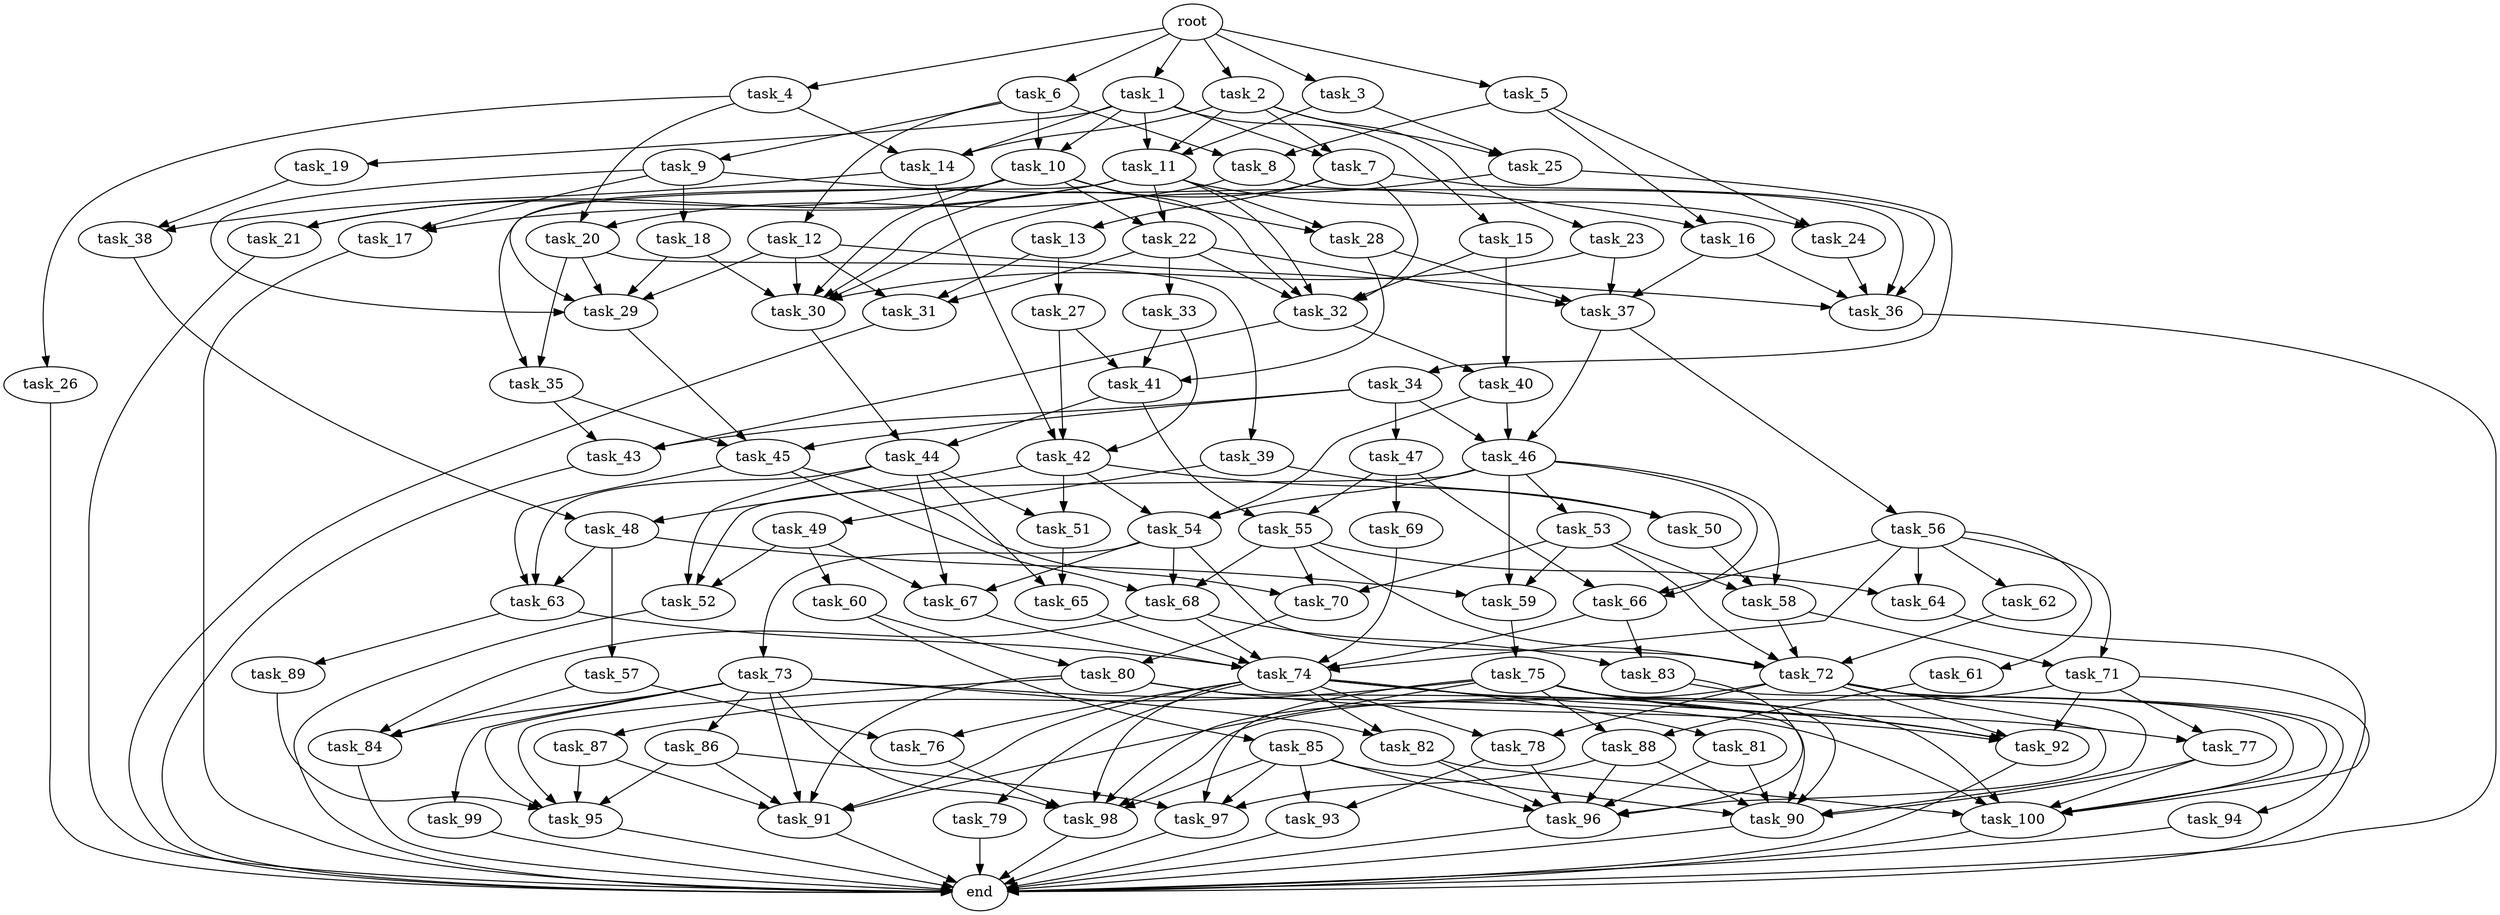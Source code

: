 digraph G {
  task_68 [size="5.486504e+11"];
  task_92 [size="8.115715e+11"];
  task_59 [size="9.723176e+11"];
  task_35 [size="5.227712e+11"];
  task_28 [size="6.917192e+11"];
  task_44 [size="8.778465e+11"];
  task_36 [size="5.619532e+11"];
  task_24 [size="1.832881e+11"];
  task_55 [size="6.792725e+11"];
  task_47 [size="7.530514e+11"];
  task_94 [size="3.643213e+11"];
  task_88 [size="7.166211e+11"];
  task_22 [size="9.703782e+11"];
  task_38 [size="5.982472e+11"];
  task_2 [size="2.325410e+11"];
  task_65 [size="7.736733e+11"];
  task_63 [size="7.558608e+11"];
  task_53 [size="4.257410e+11"];
  task_26 [size="6.112492e+11"];
  root [size="0.000000e+00"];
  task_85 [size="7.571455e+11"];
  task_66 [size="2.598744e+10"];
  task_9 [size="7.423514e+11"];
  task_41 [size="6.909467e+11"];
  task_4 [size="4.582984e+11"];
  task_19 [size="5.520755e+11"];
  task_50 [size="9.496466e+11"];
  task_48 [size="2.037135e+11"];
  task_31 [size="9.577190e+11"];
  task_77 [size="4.409413e+11"];
  task_74 [size="1.732395e+11"];
  task_46 [size="3.044225e+11"];
  task_37 [size="5.666015e+11"];
  task_73 [size="2.395911e+11"];
  task_49 [size="1.970394e+11"];
  task_79 [size="6.945881e+11"];
  task_71 [size="5.369672e+11"];
  task_23 [size="3.415330e+11"];
  task_42 [size="5.826870e+11"];
  task_25 [size="5.782914e+11"];
  task_96 [size="5.214386e+11"];
  task_18 [size="1.240161e+11"];
  task_1 [size="5.028228e+11"];
  task_89 [size="9.418641e+11"];
  task_10 [size="6.220578e+11"];
  task_6 [size="9.787490e+11"];
  task_67 [size="2.662329e+11"];
  task_58 [size="1.450907e+11"];
  task_98 [size="5.836604e+11"];
  task_83 [size="8.142067e+11"];
  task_30 [size="6.772849e+11"];
  task_99 [size="6.997776e+11"];
  task_76 [size="8.319571e+10"];
  task_29 [size="9.781784e+11"];
  task_62 [size="3.998682e+11"];
  task_81 [size="6.356847e+11"];
  task_14 [size="1.952114e+11"];
  task_45 [size="7.528179e+11"];
  task_12 [size="2.926624e+11"];
  task_75 [size="4.389393e+11"];
  task_13 [size="3.835793e+11"];
  task_52 [size="7.335506e+11"];
  task_15 [size="2.921237e+10"];
  task_84 [size="4.423929e+11"];
  task_97 [size="6.999955e+10"];
  task_93 [size="8.745600e+10"];
  task_16 [size="2.456769e+11"];
  task_43 [size="4.417753e+11"];
  task_17 [size="8.685556e+11"];
  task_60 [size="7.577691e+11"];
  task_91 [size="7.904797e+11"];
  task_27 [size="7.363128e+11"];
  end [size="0.000000e+00"];
  task_34 [size="6.403066e+11"];
  task_57 [size="9.764032e+10"];
  task_3 [size="6.657075e+11"];
  task_39 [size="4.842946e+11"];
  task_56 [size="5.892126e+11"];
  task_21 [size="6.697153e+11"];
  task_90 [size="6.695345e+11"];
  task_32 [size="7.157247e+11"];
  task_20 [size="6.855548e+11"];
  task_64 [size="7.002686e+11"];
  task_7 [size="4.302681e+11"];
  task_8 [size="7.910820e+11"];
  task_51 [size="6.991682e+11"];
  task_86 [size="8.533895e+11"];
  task_72 [size="9.082730e+11"];
  task_40 [size="8.251640e+11"];
  task_80 [size="2.533168e+10"];
  task_82 [size="2.785021e+11"];
  task_5 [size="3.550705e+11"];
  task_78 [size="6.355989e+11"];
  task_95 [size="8.681211e+11"];
  task_87 [size="8.602315e+11"];
  task_61 [size="6.679661e+11"];
  task_70 [size="9.157528e+11"];
  task_54 [size="6.481051e+11"];
  task_11 [size="5.858704e+10"];
  task_100 [size="1.552958e+11"];
  task_69 [size="3.996312e+11"];
  task_33 [size="6.033396e+11"];

  task_68 -> task_83 [size="4.071033e+08"];
  task_68 -> task_84 [size="1.474643e+08"];
  task_68 -> task_74 [size="2.474850e+07"];
  task_92 -> end [size="1.000000e-12"];
  task_59 -> task_75 [size="4.389393e+08"];
  task_35 -> task_45 [size="2.509393e+08"];
  task_35 -> task_43 [size="1.472584e+08"];
  task_28 -> task_37 [size="1.416504e+08"];
  task_28 -> task_41 [size="2.303156e+08"];
  task_44 -> task_51 [size="3.495841e+08"];
  task_44 -> task_52 [size="2.445169e+08"];
  task_44 -> task_65 [size="3.868367e+08"];
  task_44 -> task_63 [size="2.519536e+08"];
  task_44 -> task_67 [size="8.874431e+07"];
  task_36 -> end [size="1.000000e-12"];
  task_24 -> task_36 [size="1.123906e+08"];
  task_55 -> task_70 [size="3.052509e+08"];
  task_55 -> task_68 [size="1.828835e+08"];
  task_55 -> task_72 [size="1.816546e+08"];
  task_55 -> task_64 [size="3.501343e+08"];
  task_47 -> task_66 [size="8.662481e+06"];
  task_47 -> task_55 [size="3.396362e+08"];
  task_47 -> task_69 [size="3.996312e+08"];
  task_94 -> end [size="1.000000e-12"];
  task_88 -> task_96 [size="7.449123e+07"];
  task_88 -> task_97 [size="1.749989e+07"];
  task_88 -> task_90 [size="9.564779e+07"];
  task_22 -> task_32 [size="1.431449e+08"];
  task_22 -> task_37 [size="1.416504e+08"];
  task_22 -> task_31 [size="3.192397e+08"];
  task_22 -> task_33 [size="6.033396e+08"];
  task_38 -> task_48 [size="1.018567e+08"];
  task_2 -> task_25 [size="2.891457e+08"];
  task_2 -> task_7 [size="2.151340e+08"];
  task_2 -> task_23 [size="3.415330e+08"];
  task_2 -> task_11 [size="1.952901e+07"];
  task_2 -> task_14 [size="6.507048e+07"];
  task_65 -> task_74 [size="2.474850e+07"];
  task_63 -> task_89 [size="9.418641e+08"];
  task_63 -> task_74 [size="2.474850e+07"];
  task_53 -> task_59 [size="3.241059e+08"];
  task_53 -> task_58 [size="4.836358e+07"];
  task_53 -> task_72 [size="1.816546e+08"];
  task_53 -> task_70 [size="3.052509e+08"];
  task_26 -> end [size="1.000000e-12"];
  root -> task_3 [size="1.000000e-12"];
  root -> task_1 [size="1.000000e-12"];
  root -> task_4 [size="1.000000e-12"];
  root -> task_5 [size="1.000000e-12"];
  root -> task_6 [size="1.000000e-12"];
  root -> task_2 [size="1.000000e-12"];
  task_85 -> task_96 [size="7.449123e+07"];
  task_85 -> task_97 [size="1.749989e+07"];
  task_85 -> task_98 [size="9.727674e+07"];
  task_85 -> task_90 [size="9.564779e+07"];
  task_85 -> task_93 [size="4.372800e+07"];
  task_66 -> task_83 [size="4.071033e+08"];
  task_66 -> task_74 [size="2.474850e+07"];
  task_9 -> task_17 [size="4.342778e+08"];
  task_9 -> task_18 [size="1.240161e+08"];
  task_9 -> task_16 [size="1.228384e+08"];
  task_9 -> task_29 [size="1.956357e+08"];
  task_41 -> task_44 [size="4.389232e+08"];
  task_41 -> task_55 [size="3.396362e+08"];
  task_4 -> task_20 [size="3.427774e+08"];
  task_4 -> task_14 [size="6.507048e+07"];
  task_4 -> task_26 [size="6.112492e+08"];
  task_19 -> task_38 [size="2.991236e+08"];
  task_50 -> task_58 [size="4.836358e+07"];
  task_48 -> task_59 [size="3.241059e+08"];
  task_48 -> task_63 [size="2.519536e+08"];
  task_48 -> task_57 [size="9.764032e+07"];
  task_31 -> end [size="1.000000e-12"];
  task_77 -> task_100 [size="2.218511e+07"];
  task_77 -> task_90 [size="9.564779e+07"];
  task_74 -> task_78 [size="3.177994e+08"];
  task_74 -> task_100 [size="2.218511e+07"];
  task_74 -> task_81 [size="6.356847e+08"];
  task_74 -> task_92 [size="1.623143e+08"];
  task_74 -> task_79 [size="6.945881e+08"];
  task_74 -> task_91 [size="1.317466e+08"];
  task_74 -> task_82 [size="1.392511e+08"];
  task_74 -> task_98 [size="9.727674e+07"];
  task_74 -> task_76 [size="4.159785e+07"];
  task_46 -> task_52 [size="2.445169e+08"];
  task_46 -> task_66 [size="8.662481e+06"];
  task_46 -> task_54 [size="2.160350e+08"];
  task_46 -> task_53 [size="4.257410e+08"];
  task_46 -> task_59 [size="3.241059e+08"];
  task_46 -> task_58 [size="4.836358e+07"];
  task_37 -> task_56 [size="5.892126e+08"];
  task_37 -> task_46 [size="1.014742e+08"];
  task_73 -> task_95 [size="1.736242e+08"];
  task_73 -> task_86 [size="8.533895e+08"];
  task_73 -> task_100 [size="2.218511e+07"];
  task_73 -> task_98 [size="9.727674e+07"];
  task_73 -> task_91 [size="1.317466e+08"];
  task_73 -> task_82 [size="1.392511e+08"];
  task_73 -> task_84 [size="1.474643e+08"];
  task_73 -> task_99 [size="6.997776e+08"];
  task_49 -> task_52 [size="2.445169e+08"];
  task_49 -> task_60 [size="7.577691e+08"];
  task_49 -> task_67 [size="8.874431e+07"];
  task_79 -> end [size="1.000000e-12"];
  task_71 -> task_77 [size="2.204706e+08"];
  task_71 -> task_92 [size="1.623143e+08"];
  task_71 -> task_100 [size="2.218511e+07"];
  task_71 -> task_98 [size="9.727674e+07"];
  task_23 -> task_30 [size="1.128808e+08"];
  task_23 -> task_37 [size="1.416504e+08"];
  task_42 -> task_51 [size="3.495841e+08"];
  task_42 -> task_48 [size="1.018567e+08"];
  task_42 -> task_50 [size="4.748233e+08"];
  task_42 -> task_54 [size="2.160350e+08"];
  task_25 -> task_30 [size="1.128808e+08"];
  task_25 -> task_34 [size="6.403066e+08"];
  task_96 -> end [size="1.000000e-12"];
  task_18 -> task_30 [size="1.128808e+08"];
  task_18 -> task_29 [size="1.956357e+08"];
  task_1 -> task_15 [size="2.921237e+07"];
  task_1 -> task_19 [size="5.520755e+08"];
  task_1 -> task_14 [size="6.507048e+07"];
  task_1 -> task_10 [size="3.110289e+08"];
  task_1 -> task_11 [size="1.952901e+07"];
  task_1 -> task_7 [size="2.151340e+08"];
  task_89 -> task_95 [size="1.736242e+08"];
  task_10 -> task_21 [size="3.348576e+08"];
  task_10 -> task_28 [size="3.458596e+08"];
  task_10 -> task_22 [size="4.851891e+08"];
  task_10 -> task_30 [size="1.128808e+08"];
  task_10 -> task_32 [size="1.431449e+08"];
  task_10 -> task_29 [size="1.956357e+08"];
  task_6 -> task_8 [size="3.955410e+08"];
  task_6 -> task_9 [size="7.423514e+08"];
  task_6 -> task_10 [size="3.110289e+08"];
  task_6 -> task_12 [size="2.926624e+08"];
  task_67 -> task_74 [size="2.474850e+07"];
  task_58 -> task_71 [size="2.684836e+08"];
  task_58 -> task_72 [size="1.816546e+08"];
  task_98 -> end [size="1.000000e-12"];
  task_83 -> task_96 [size="7.449123e+07"];
  task_83 -> task_100 [size="2.218511e+07"];
  task_30 -> task_44 [size="4.389232e+08"];
  task_99 -> end [size="1.000000e-12"];
  task_76 -> task_98 [size="9.727674e+07"];
  task_29 -> task_45 [size="2.509393e+08"];
  task_62 -> task_72 [size="1.816546e+08"];
  task_81 -> task_96 [size="7.449123e+07"];
  task_81 -> task_90 [size="9.564779e+07"];
  task_14 -> task_38 [size="2.991236e+08"];
  task_14 -> task_42 [size="1.942290e+08"];
  task_45 -> task_70 [size="3.052509e+08"];
  task_45 -> task_68 [size="1.828835e+08"];
  task_45 -> task_63 [size="2.519536e+08"];
  task_12 -> task_30 [size="1.128808e+08"];
  task_12 -> task_36 [size="1.123906e+08"];
  task_12 -> task_31 [size="3.192397e+08"];
  task_12 -> task_29 [size="1.956357e+08"];
  task_75 -> task_87 [size="8.602315e+08"];
  task_75 -> task_97 [size="1.749989e+07"];
  task_75 -> task_92 [size="1.623143e+08"];
  task_75 -> task_88 [size="3.583106e+08"];
  task_75 -> task_77 [size="2.204706e+08"];
  task_75 -> task_91 [size="1.317466e+08"];
  task_75 -> task_90 [size="9.564779e+07"];
  task_13 -> task_27 [size="7.363128e+08"];
  task_13 -> task_31 [size="3.192397e+08"];
  task_52 -> end [size="1.000000e-12"];
  task_15 -> task_32 [size="1.431449e+08"];
  task_15 -> task_40 [size="4.125820e+08"];
  task_84 -> end [size="1.000000e-12"];
  task_97 -> end [size="1.000000e-12"];
  task_93 -> end [size="1.000000e-12"];
  task_16 -> task_37 [size="1.416504e+08"];
  task_16 -> task_36 [size="1.123906e+08"];
  task_43 -> end [size="1.000000e-12"];
  task_17 -> end [size="1.000000e-12"];
  task_60 -> task_80 [size="1.266584e+07"];
  task_60 -> task_85 [size="7.571455e+08"];
  task_91 -> end [size="1.000000e-12"];
  task_27 -> task_41 [size="2.303156e+08"];
  task_27 -> task_42 [size="1.942290e+08"];
  task_34 -> task_45 [size="2.509393e+08"];
  task_34 -> task_47 [size="7.530514e+08"];
  task_34 -> task_46 [size="1.014742e+08"];
  task_34 -> task_43 [size="1.472584e+08"];
  task_57 -> task_84 [size="1.474643e+08"];
  task_57 -> task_76 [size="4.159785e+07"];
  task_3 -> task_25 [size="2.891457e+08"];
  task_3 -> task_11 [size="1.952901e+07"];
  task_39 -> task_49 [size="1.970394e+08"];
  task_39 -> task_50 [size="4.748233e+08"];
  task_56 -> task_62 [size="3.998682e+08"];
  task_56 -> task_74 [size="2.474850e+07"];
  task_56 -> task_71 [size="2.684836e+08"];
  task_56 -> task_66 [size="8.662481e+06"];
  task_56 -> task_64 [size="3.501343e+08"];
  task_56 -> task_61 [size="6.679661e+08"];
  task_21 -> end [size="1.000000e-12"];
  task_90 -> end [size="1.000000e-12"];
  task_32 -> task_40 [size="4.125820e+08"];
  task_32 -> task_43 [size="1.472584e+08"];
  task_20 -> task_39 [size="4.842946e+08"];
  task_20 -> task_29 [size="1.956357e+08"];
  task_20 -> task_35 [size="2.613856e+08"];
  task_64 -> end [size="1.000000e-12"];
  task_7 -> task_32 [size="1.431449e+08"];
  task_7 -> task_30 [size="1.128808e+08"];
  task_7 -> task_13 [size="3.835793e+08"];
  task_7 -> task_36 [size="1.123906e+08"];
  task_8 -> task_36 [size="1.123906e+08"];
  task_8 -> task_20 [size="3.427774e+08"];
  task_51 -> task_65 [size="3.868367e+08"];
  task_86 -> task_91 [size="1.317466e+08"];
  task_86 -> task_97 [size="1.749989e+07"];
  task_86 -> task_95 [size="1.736242e+08"];
  task_72 -> task_78 [size="3.177994e+08"];
  task_72 -> task_96 [size="7.449123e+07"];
  task_72 -> task_100 [size="2.218511e+07"];
  task_72 -> task_92 [size="1.623143e+08"];
  task_72 -> task_94 [size="3.643213e+08"];
  task_72 -> task_90 [size="9.564779e+07"];
  task_72 -> task_98 [size="9.727674e+07"];
  task_40 -> task_54 [size="2.160350e+08"];
  task_40 -> task_46 [size="1.014742e+08"];
  task_80 -> task_91 [size="1.317466e+08"];
  task_80 -> task_90 [size="9.564779e+07"];
  task_80 -> task_92 [size="1.623143e+08"];
  task_80 -> task_95 [size="1.736242e+08"];
  task_82 -> task_96 [size="7.449123e+07"];
  task_82 -> task_100 [size="2.218511e+07"];
  task_5 -> task_8 [size="3.955410e+08"];
  task_5 -> task_16 [size="1.228384e+08"];
  task_5 -> task_24 [size="9.164406e+07"];
  task_78 -> task_96 [size="7.449123e+07"];
  task_78 -> task_93 [size="4.372800e+07"];
  task_95 -> end [size="1.000000e-12"];
  task_87 -> task_91 [size="1.317466e+08"];
  task_87 -> task_95 [size="1.736242e+08"];
  task_61 -> task_88 [size="3.583106e+08"];
  task_70 -> task_80 [size="1.266584e+07"];
  task_54 -> task_68 [size="1.828835e+08"];
  task_54 -> task_72 [size="1.816546e+08"];
  task_54 -> task_73 [size="2.395911e+08"];
  task_54 -> task_67 [size="8.874431e+07"];
  task_11 -> task_17 [size="4.342778e+08"];
  task_11 -> task_21 [size="3.348576e+08"];
  task_11 -> task_35 [size="2.613856e+08"];
  task_11 -> task_22 [size="4.851891e+08"];
  task_11 -> task_28 [size="3.458596e+08"];
  task_11 -> task_32 [size="1.431449e+08"];
  task_11 -> task_24 [size="9.164406e+07"];
  task_100 -> end [size="1.000000e-12"];
  task_69 -> task_74 [size="2.474850e+07"];
  task_33 -> task_41 [size="2.303156e+08"];
  task_33 -> task_42 [size="1.942290e+08"];
}

